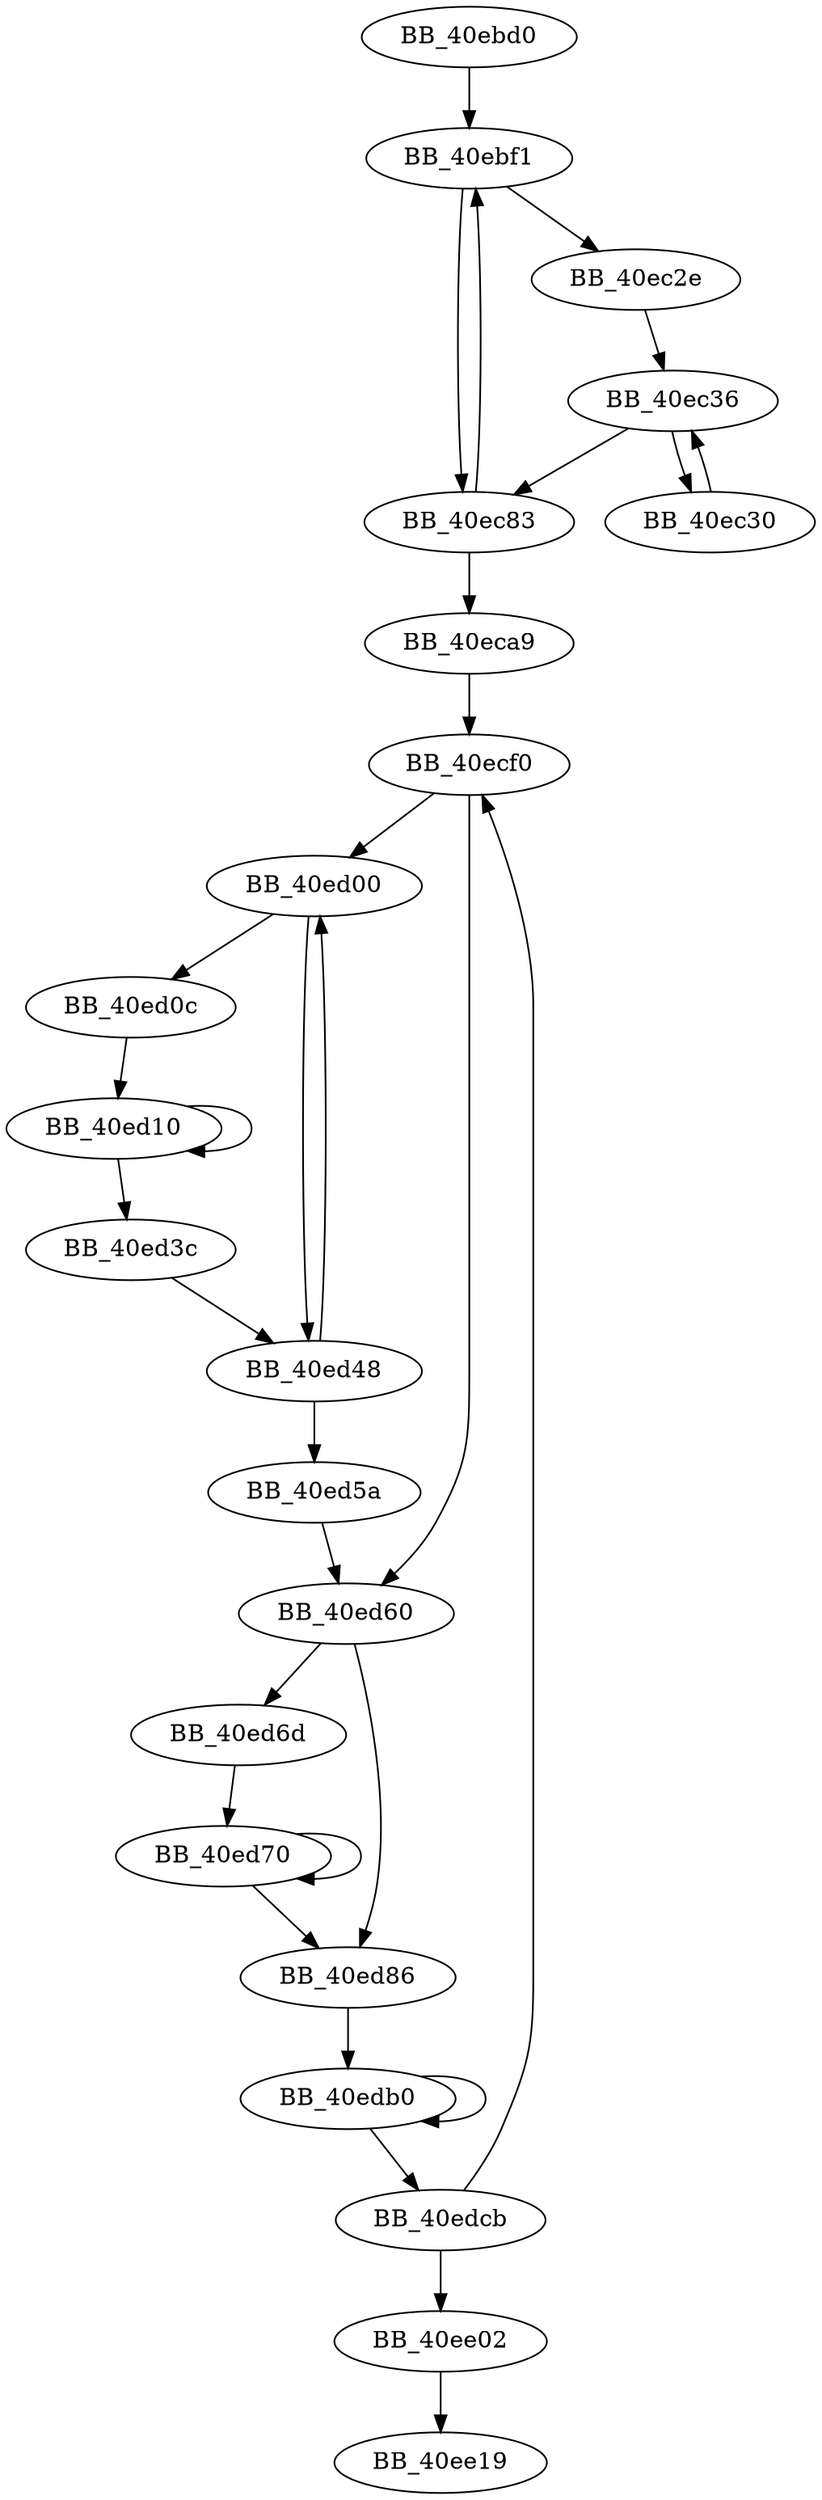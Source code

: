 DiGraph sub_40EBD0{
BB_40ebd0->BB_40ebf1
BB_40ebf1->BB_40ec2e
BB_40ebf1->BB_40ec83
BB_40ec2e->BB_40ec36
BB_40ec30->BB_40ec36
BB_40ec36->BB_40ec30
BB_40ec36->BB_40ec83
BB_40ec83->BB_40ebf1
BB_40ec83->BB_40eca9
BB_40eca9->BB_40ecf0
BB_40ecf0->BB_40ed00
BB_40ecf0->BB_40ed60
BB_40ed00->BB_40ed0c
BB_40ed00->BB_40ed48
BB_40ed0c->BB_40ed10
BB_40ed10->BB_40ed10
BB_40ed10->BB_40ed3c
BB_40ed3c->BB_40ed48
BB_40ed48->BB_40ed00
BB_40ed48->BB_40ed5a
BB_40ed5a->BB_40ed60
BB_40ed60->BB_40ed6d
BB_40ed60->BB_40ed86
BB_40ed6d->BB_40ed70
BB_40ed70->BB_40ed70
BB_40ed70->BB_40ed86
BB_40ed86->BB_40edb0
BB_40edb0->BB_40edb0
BB_40edb0->BB_40edcb
BB_40edcb->BB_40ecf0
BB_40edcb->BB_40ee02
BB_40ee02->BB_40ee19
}
